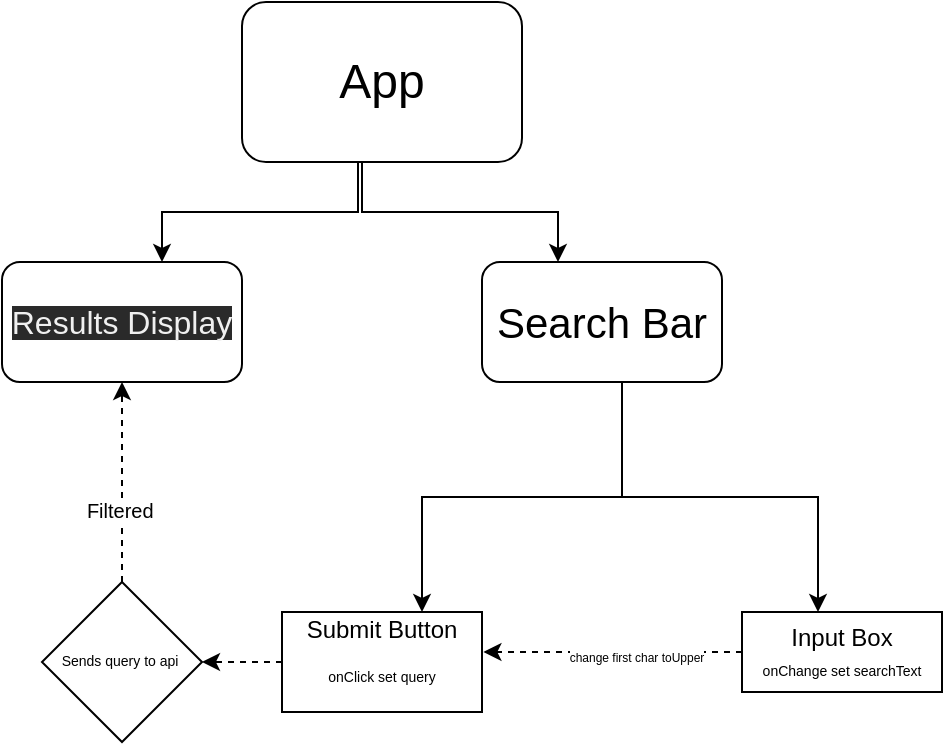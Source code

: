 <mxfile>
    <diagram id="uKCuEKAUuEGNg_Q5OyuN" name="Page-1">
        <mxGraphModel dx="1644" dy="770" grid="1" gridSize="10" guides="1" tooltips="1" connect="1" arrows="1" fold="1" page="0" pageScale="1" pageWidth="827" pageHeight="1169" math="0" shadow="0">
            <root>
                <mxCell id="0"/>
                <mxCell id="1" parent="0"/>
                <mxCell id="58" value="&lt;font style=&quot;font-size: 24px&quot;&gt;App&lt;/font&gt;" style="rounded=1;whiteSpace=wrap;html=1;fontSize=6;" vertex="1" parent="1">
                    <mxGeometry x="30" y="200" width="140" height="80" as="geometry"/>
                </mxCell>
                <mxCell id="59" value="&lt;font style=&quot;font-size: 16px&quot;&gt;&lt;span style=&quot;color: rgb(240 , 240 , 240) ; font-family: &amp;#34;helvetica&amp;#34; ; font-style: normal ; font-weight: 400 ; letter-spacing: normal ; text-align: center ; text-indent: 0px ; text-transform: none ; word-spacing: 0px ; background-color: rgb(42 , 42 , 42) ; display: inline ; float: none&quot;&gt;Results Display&lt;/span&gt;&lt;br&gt;&lt;/font&gt;" style="whiteSpace=wrap;html=1;fontSize=6;rounded=1;" vertex="1" parent="1">
                    <mxGeometry x="-90" y="330" width="120" height="60" as="geometry"/>
                </mxCell>
                <mxCell id="61" value="&lt;font style=&quot;font-size: 21px&quot;&gt;Search Bar&lt;/font&gt;" style="whiteSpace=wrap;html=1;fontSize=6;rounded=1;" vertex="1" parent="1">
                    <mxGeometry x="150" y="330" width="120" height="60" as="geometry"/>
                </mxCell>
                <mxCell id="64" value="" style="edgeStyle=elbowEdgeStyle;elbow=vertical;html=1;rounded=0;" edge="1" parent="1">
                    <mxGeometry relative="1" as="geometry">
                        <mxPoint x="88.0" y="280" as="sourcePoint"/>
                        <mxPoint x="-10" y="330" as="targetPoint"/>
                    </mxGeometry>
                </mxCell>
                <mxCell id="65" value="" style="edgeStyle=elbowEdgeStyle;elbow=vertical;html=1;rounded=0;" edge="1" parent="1">
                    <mxGeometry relative="1" as="geometry">
                        <mxPoint x="90.0" y="280" as="sourcePoint"/>
                        <mxPoint x="188" y="330" as="targetPoint"/>
                    </mxGeometry>
                </mxCell>
                <mxCell id="66" value="" style="edgeStyle=elbowEdgeStyle;elbow=vertical;html=1;rounded=0;" edge="1" parent="1">
                    <mxGeometry relative="1" as="geometry">
                        <mxPoint x="220" y="390" as="sourcePoint"/>
                        <mxPoint x="318" y="505" as="targetPoint"/>
                    </mxGeometry>
                </mxCell>
                <mxCell id="67" value="" style="edgeStyle=elbowEdgeStyle;elbow=vertical;html=1;rounded=0;" edge="1" parent="1">
                    <mxGeometry relative="1" as="geometry">
                        <mxPoint x="220" y="390" as="sourcePoint"/>
                        <mxPoint x="120.0" y="505" as="targetPoint"/>
                    </mxGeometry>
                </mxCell>
                <mxCell id="77" style="edgeStyle=none;html=1;exitX=0;exitY=0.5;exitDx=0;exitDy=0;entryX=1;entryY=0.5;entryDx=0;entryDy=0;dashed=1;fontSize=10;" edge="1" parent="1" source="68" target="70">
                    <mxGeometry relative="1" as="geometry"/>
                </mxCell>
                <mxCell id="68" value="&lt;p style=&quot;line-height: 0.9&quot;&gt;Submit Button&lt;br&gt;&lt;br&gt;&lt;font style=&quot;font-size: 7px&quot;&gt;onClick set query&lt;br&gt;&lt;br&gt;&lt;/font&gt;&lt;/p&gt;" style="whiteSpace=wrap;html=1;" vertex="1" parent="1">
                    <mxGeometry x="50" y="505" width="100" height="50" as="geometry"/>
                </mxCell>
                <mxCell id="75" style="edgeStyle=none;html=1;exitX=0;exitY=0.5;exitDx=0;exitDy=0;entryX=1.007;entryY=0.4;entryDx=0;entryDy=0;entryPerimeter=0;fontSize=10;dashed=1;" edge="1" parent="1" source="69" target="68">
                    <mxGeometry relative="1" as="geometry"/>
                </mxCell>
                <mxCell id="76" value="&lt;span style=&quot;font-size: 6px&quot;&gt;change first char toUpper&lt;/span&gt;" style="edgeLabel;html=1;align=center;verticalAlign=middle;resizable=0;points=[];fontSize=10;" vertex="1" connectable="0" parent="75">
                    <mxGeometry x="-0.183" y="1" relative="1" as="geometry">
                        <mxPoint as="offset"/>
                    </mxGeometry>
                </mxCell>
                <mxCell id="69" value="Input Box&lt;br&gt;&lt;font style=&quot;font-size: 7px&quot;&gt;onChange set searchText&lt;/font&gt;" style="whiteSpace=wrap;html=1;" vertex="1" parent="1">
                    <mxGeometry x="280" y="505" width="100" height="40" as="geometry"/>
                </mxCell>
                <mxCell id="71" value="" style="edgeStyle=none;html=1;fontSize=16;dashed=1;" edge="1" parent="1" source="70" target="59">
                    <mxGeometry relative="1" as="geometry"/>
                </mxCell>
                <mxCell id="73" value="Filtered&amp;nbsp;" style="edgeLabel;html=1;align=center;verticalAlign=middle;resizable=0;points=[];fontSize=10;" vertex="1" connectable="0" parent="71">
                    <mxGeometry x="-0.284" relative="1" as="geometry">
                        <mxPoint as="offset"/>
                    </mxGeometry>
                </mxCell>
                <mxCell id="70" value="&lt;span&gt;Sends query to api&amp;nbsp;&lt;/span&gt;" style="rhombus;whiteSpace=wrap;html=1;fontSize=7;" vertex="1" parent="1">
                    <mxGeometry x="-70" y="490" width="80" height="80" as="geometry"/>
                </mxCell>
            </root>
        </mxGraphModel>
    </diagram>
</mxfile>